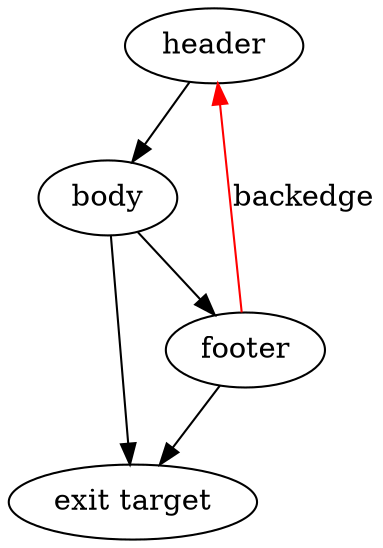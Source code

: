 digraph {
  header; /* root node */
  header -> body;
  body -> footer;
  body -> "exit target";
  edge [label=backedge,color=red];
  footer -> header;
  edge [label="",color=""];
  footer -> "exit target";
}
